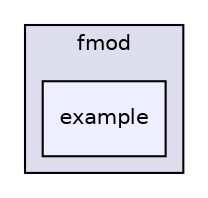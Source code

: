digraph "fmod/android/fmodstudioapi10503android/api/studio/examples/java/org/fmod/example" {
  compound=true
  node [ fontsize="10", fontname="Helvetica"];
  edge [ labelfontsize="10", labelfontname="Helvetica"];
  subgraph clusterdir_c4fab93fd7c83f5fcccb2cfe8898c95b {
    graph [ bgcolor="#ddddee", pencolor="black", label="fmod" fontname="Helvetica", fontsize="10", URL="dir_c4fab93fd7c83f5fcccb2cfe8898c95b.html"]
  dir_013fc9a15bf04619921f2e5826c35312 [shape=box, label="example", style="filled", fillcolor="#eeeeff", pencolor="black", URL="dir_013fc9a15bf04619921f2e5826c35312.html"];
  }
}
